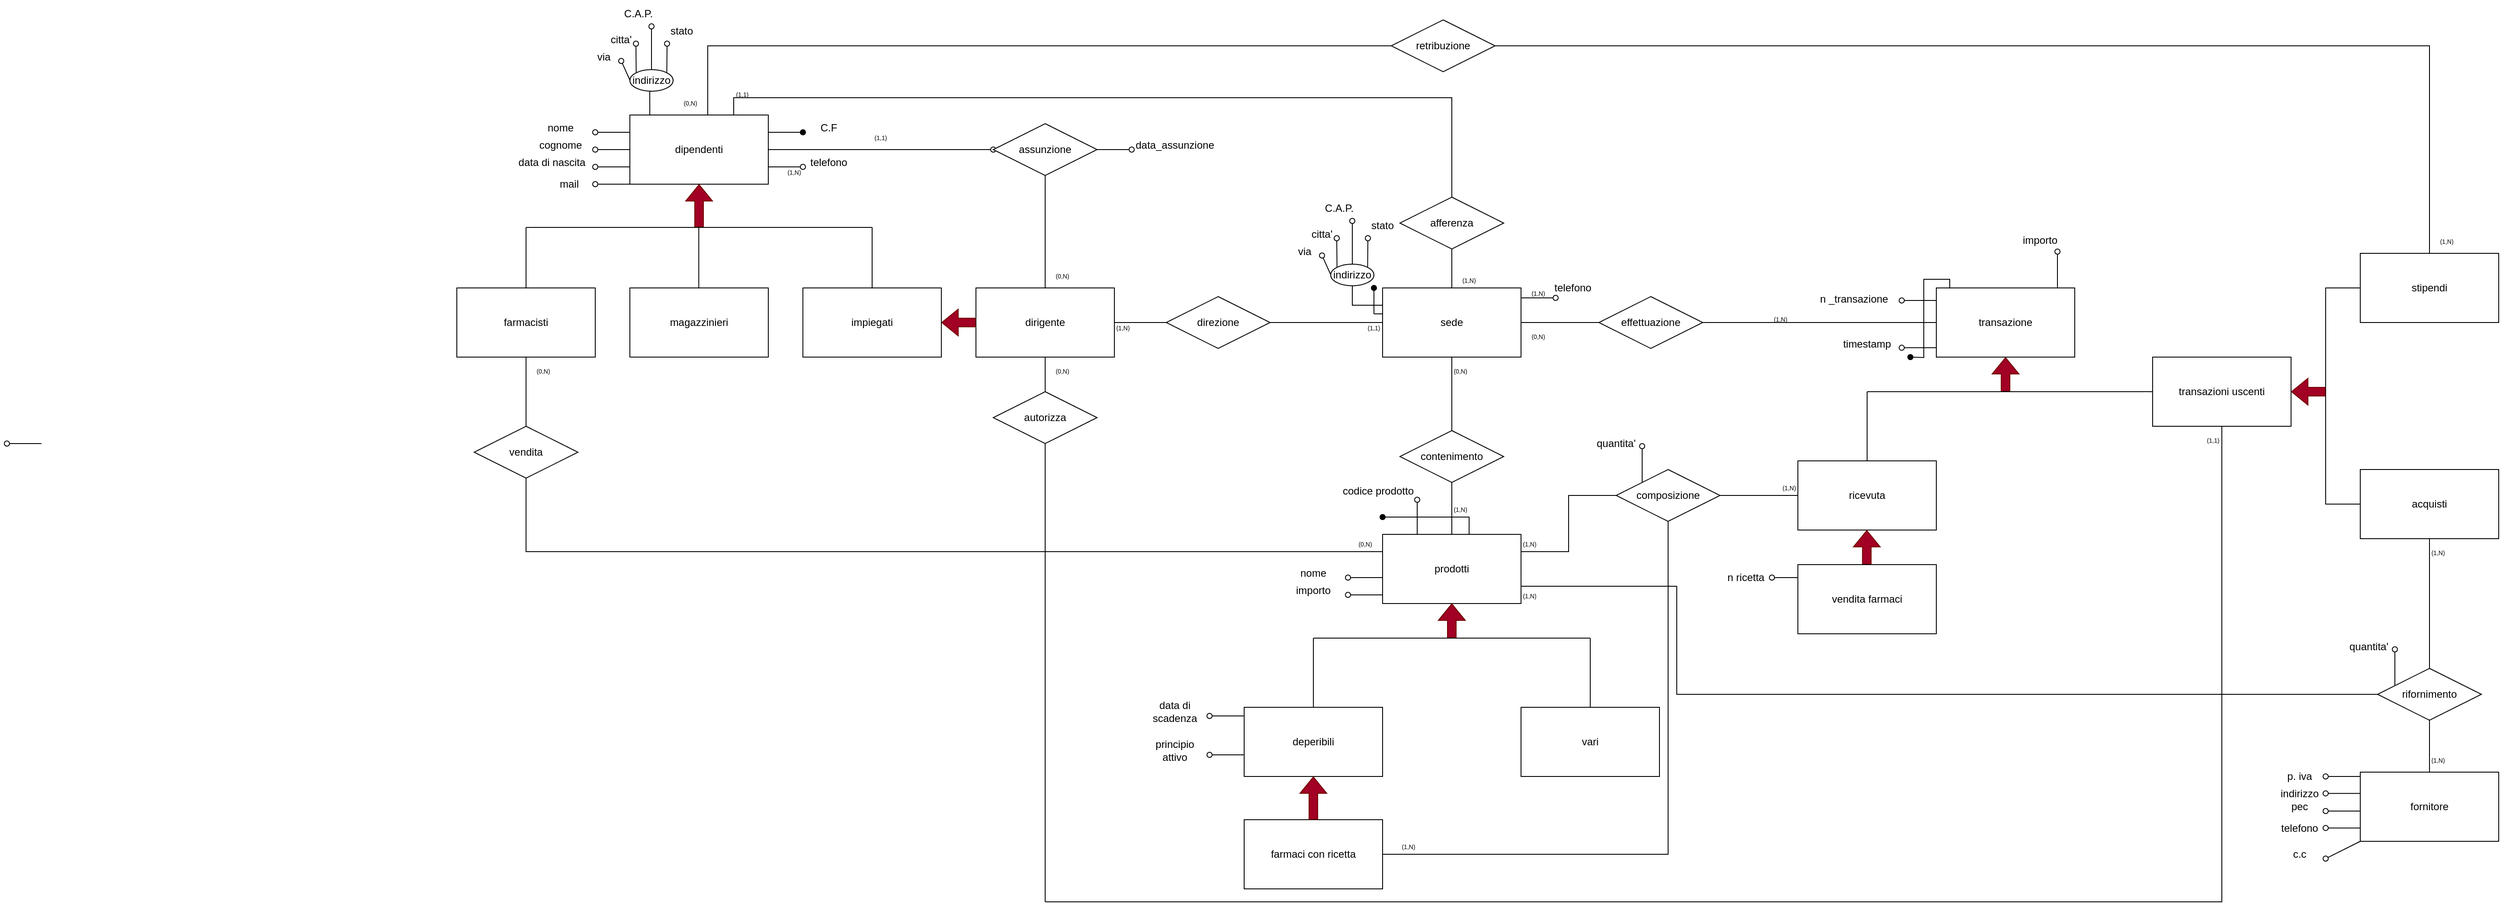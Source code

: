 <mxfile version="17.4.0" type="device"><diagram id="g37PVrqC7UkkJd-V3b6W" name="Page-1"><mxGraphModel dx="1516" dy="1981" grid="1" gridSize="10" guides="1" tooltips="1" connect="1" arrows="1" fold="1" page="1" pageScale="1" pageWidth="850" pageHeight="1100" math="0" shadow="0"><root><mxCell id="0"/><mxCell id="1" parent="0"/><mxCell id="jZSy8k9Uf3yvj8wu4J5K-124" value="C.F" style="text;html=1;strokeColor=none;fillColor=none;align=center;verticalAlign=middle;whiteSpace=wrap;rounded=0;direction=west;" parent="1" vertex="1"><mxGeometry x="960" y="80" width="60" height="30" as="geometry"/></mxCell><mxCell id="jZSy8k9Uf3yvj8wu4J5K-128" value="" style="endArrow=oval;html=1;rounded=0;exitX=0;exitY=0.25;exitDx=0;exitDy=0;endFill=1;" parent="1" edge="1"><mxGeometry width="50" height="50" relative="1" as="geometry"><mxPoint x="920" y="100.0" as="sourcePoint"/><mxPoint x="960" y="100.0" as="targetPoint"/></mxGeometry></mxCell><mxCell id="jZSy8k9Uf3yvj8wu4J5K-12" value="transazione" style="whiteSpace=wrap;html=1;align=center;" parent="1" vertex="1"><mxGeometry x="2270" y="280" width="160" height="80" as="geometry"/></mxCell><mxCell id="jZSy8k9Uf3yvj8wu4J5K-13" value="ricevuta" style="whiteSpace=wrap;html=1;align=center;" parent="1" vertex="1"><mxGeometry x="2110" y="480" width="160" height="80" as="geometry"/></mxCell><mxCell id="jZSy8k9Uf3yvj8wu4J5K-203" style="edgeStyle=elbowEdgeStyle;rounded=0;orthogonalLoop=1;jettySize=auto;html=1;exitX=0.5;exitY=1;exitDx=0;exitDy=0;shadow=0;labelBackgroundColor=#000000;endArrow=none;endFill=0;" parent="1" source="jZSy8k9Uf3yvj8wu4J5K-14" edge="1"><mxGeometry relative="1" as="geometry"><mxPoint x="1240.0" y="990" as="targetPoint"/><Array as="points"><mxPoint x="2600" y="670"/><mxPoint x="2760" y="690"/></Array></mxGeometry></mxCell><mxCell id="jZSy8k9Uf3yvj8wu4J5K-211" style="edgeStyle=elbowEdgeStyle;rounded=0;orthogonalLoop=1;jettySize=auto;html=1;exitX=0;exitY=0.5;exitDx=0;exitDy=0;shadow=0;labelBackgroundColor=#000000;endArrow=none;endFill=0;" parent="1" source="jZSy8k9Uf3yvj8wu4J5K-14" edge="1"><mxGeometry relative="1" as="geometry"><mxPoint x="2510" y="399.833" as="targetPoint"/></mxGeometry></mxCell><mxCell id="jZSy8k9Uf3yvj8wu4J5K-14" value="transazioni uscenti" style="whiteSpace=wrap;html=1;align=center;" parent="1" vertex="1"><mxGeometry x="2520" y="360" width="160" height="80" as="geometry"/></mxCell><mxCell id="jZSy8k9Uf3yvj8wu4J5K-18" value="" style="endArrow=oval;html=1;rounded=0;exitX=0;exitY=0.25;exitDx=0;exitDy=0;endFill=0;" parent="1" edge="1"><mxGeometry width="50" height="50" relative="1" as="geometry"><mxPoint x="80" y="460" as="sourcePoint"/><mxPoint x="40" y="460" as="targetPoint"/></mxGeometry></mxCell><mxCell id="jZSy8k9Uf3yvj8wu4J5K-20" value="" style="endArrow=oval;html=1;rounded=0;exitX=0;exitY=0.25;exitDx=0;exitDy=0;endFill=0;" parent="1" edge="1"><mxGeometry width="50" height="50" relative="1" as="geometry"><mxPoint x="2120" y="615" as="sourcePoint"/><mxPoint x="2080" y="615" as="targetPoint"/></mxGeometry></mxCell><mxCell id="jZSy8k9Uf3yvj8wu4J5K-21" value="" style="endArrow=oval;html=1;rounded=0;exitX=0;exitY=0.25;exitDx=0;exitDy=0;endFill=0;" parent="1" edge="1"><mxGeometry width="50" height="50" relative="1" as="geometry"><mxPoint x="2270" y="294.5" as="sourcePoint"/><mxPoint x="2230" y="294.5" as="targetPoint"/></mxGeometry></mxCell><mxCell id="jZSy8k9Uf3yvj8wu4J5K-22" value="" style="endArrow=oval;html=1;rounded=0;exitX=0;exitY=0.25;exitDx=0;exitDy=0;endFill=0;" parent="1" edge="1"><mxGeometry width="50" height="50" relative="1" as="geometry"><mxPoint x="2270" y="349.17" as="sourcePoint"/><mxPoint x="2230" y="349.17" as="targetPoint"/></mxGeometry></mxCell><mxCell id="jZSy8k9Uf3yvj8wu4J5K-25" value="timestamp" style="text;html=1;strokeColor=none;fillColor=none;align=center;verticalAlign=middle;whiteSpace=wrap;rounded=0;" parent="1" vertex="1"><mxGeometry x="2160" y="330" width="60" height="30" as="geometry"/></mxCell><mxCell id="jZSy8k9Uf3yvj8wu4J5K-30" value="n ricetta" style="text;html=1;strokeColor=none;fillColor=none;align=center;verticalAlign=middle;whiteSpace=wrap;rounded=0;" parent="1" vertex="1"><mxGeometry x="2020" y="600" width="60" height="30" as="geometry"/></mxCell><mxCell id="jZSy8k9Uf3yvj8wu4J5K-41" value="" style="shape=flexArrow;endArrow=classic;html=1;rounded=0;entryX=0.5;entryY=1;entryDx=0;entryDy=0;fillColor=#a20025;strokeColor=#6F0000;" parent="1" target="jZSy8k9Uf3yvj8wu4J5K-12" edge="1"><mxGeometry width="50" height="50" relative="1" as="geometry"><mxPoint x="2350" y="400" as="sourcePoint"/><mxPoint x="2250" y="390" as="targetPoint"/></mxGeometry></mxCell><mxCell id="jZSy8k9Uf3yvj8wu4J5K-43" value="" style="endArrow=none;html=1;rounded=0;exitX=0.5;exitY=0;exitDx=0;exitDy=0;" parent="1" source="jZSy8k9Uf3yvj8wu4J5K-13" edge="1"><mxGeometry width="50" height="50" relative="1" as="geometry"><mxPoint x="2200" y="435" as="sourcePoint"/><mxPoint x="2190" y="400" as="targetPoint"/></mxGeometry></mxCell><mxCell id="jZSy8k9Uf3yvj8wu4J5K-170" style="edgeStyle=elbowEdgeStyle;rounded=0;orthogonalLoop=1;jettySize=auto;html=1;exitX=0.25;exitY=0;exitDx=0;exitDy=0;shadow=0;labelBackgroundColor=#000000;endArrow=oval;endFill=1;" parent="1" source="jZSy8k9Uf3yvj8wu4J5K-54" edge="1"><mxGeometry relative="1" as="geometry"><mxPoint x="1630" y="545" as="targetPoint"/><Array as="points"><mxPoint x="1730" y="545"/><mxPoint x="1750" y="535"/></Array></mxGeometry></mxCell><mxCell id="jZSy8k9Uf3yvj8wu4J5K-54" value="prodotti" style="whiteSpace=wrap;html=1;align=center;" parent="1" vertex="1"><mxGeometry x="1630" y="565" width="160" height="80" as="geometry"/></mxCell><mxCell id="jZSy8k9Uf3yvj8wu4J5K-222" style="edgeStyle=elbowEdgeStyle;rounded=0;orthogonalLoop=1;jettySize=auto;html=1;exitX=1;exitY=0.5;exitDx=0;exitDy=0;entryX=0.5;entryY=1;entryDx=0;entryDy=0;shadow=0;labelBackgroundColor=#000000;endArrow=none;endFill=0;" parent="1" source="jZSy8k9Uf3yvj8wu4J5K-55" target="jZSy8k9Uf3yvj8wu4J5K-218" edge="1"><mxGeometry relative="1" as="geometry"><Array as="points"><mxPoint x="1960" y="710"/></Array></mxGeometry></mxCell><mxCell id="jZSy8k9Uf3yvj8wu4J5K-55" value="farmaci con ricetta" style="whiteSpace=wrap;html=1;align=center;" parent="1" vertex="1"><mxGeometry x="1470" y="895" width="160" height="80" as="geometry"/></mxCell><mxCell id="jZSy8k9Uf3yvj8wu4J5K-58" value="deperibili" style="whiteSpace=wrap;html=1;align=center;" parent="1" vertex="1"><mxGeometry x="1470" y="765" width="160" height="80" as="geometry"/></mxCell><mxCell id="jZSy8k9Uf3yvj8wu4J5K-59" value="vari" style="whiteSpace=wrap;html=1;align=center;" parent="1" vertex="1"><mxGeometry x="1790" y="765" width="160" height="80" as="geometry"/></mxCell><mxCell id="jZSy8k9Uf3yvj8wu4J5K-65" value="data di scadenza" style="text;html=1;strokeColor=none;fillColor=none;align=center;verticalAlign=middle;whiteSpace=wrap;rounded=0;" parent="1" vertex="1"><mxGeometry x="1360" y="755" width="60" height="30" as="geometry"/></mxCell><mxCell id="jZSy8k9Uf3yvj8wu4J5K-69" value="" style="endArrow=oval;html=1;rounded=0;exitX=0;exitY=0.25;exitDx=0;exitDy=0;endFill=0;" parent="1" edge="1"><mxGeometry width="50" height="50" relative="1" as="geometry"><mxPoint x="1470" y="775" as="sourcePoint"/><mxPoint x="1430" y="775" as="targetPoint"/></mxGeometry></mxCell><mxCell id="jZSy8k9Uf3yvj8wu4J5K-71" value="" style="endArrow=oval;html=1;rounded=0;exitX=0;exitY=0.25;exitDx=0;exitDy=0;endFill=0;" parent="1" edge="1"><mxGeometry width="50" height="50" relative="1" as="geometry"><mxPoint x="1630" y="615" as="sourcePoint"/><mxPoint x="1590" y="615" as="targetPoint"/></mxGeometry></mxCell><mxCell id="jZSy8k9Uf3yvj8wu4J5K-72" value="" style="endArrow=oval;html=1;rounded=0;exitX=0;exitY=0.25;exitDx=0;exitDy=0;endFill=0;" parent="1" edge="1"><mxGeometry width="50" height="50" relative="1" as="geometry"><mxPoint x="1630" y="635" as="sourcePoint"/><mxPoint x="1590" y="635" as="targetPoint"/></mxGeometry></mxCell><mxCell id="jZSy8k9Uf3yvj8wu4J5K-73" value="codice prodotto" style="text;html=1;strokeColor=none;fillColor=none;align=center;verticalAlign=middle;whiteSpace=wrap;rounded=0;" parent="1" vertex="1"><mxGeometry x="1580" y="505" width="90" height="20" as="geometry"/></mxCell><mxCell id="jZSy8k9Uf3yvj8wu4J5K-74" value="quantita'" style="text;html=1;strokeColor=none;fillColor=none;align=center;verticalAlign=middle;whiteSpace=wrap;rounded=0;" parent="1" vertex="1"><mxGeometry x="1870" y="445" width="60" height="30" as="geometry"/></mxCell><mxCell id="jZSy8k9Uf3yvj8wu4J5K-75" value="nome" style="text;html=1;strokeColor=none;fillColor=none;align=center;verticalAlign=middle;whiteSpace=wrap;rounded=0;" parent="1" vertex="1"><mxGeometry x="1520" y="595" width="60" height="30" as="geometry"/></mxCell><mxCell id="jZSy8k9Uf3yvj8wu4J5K-76" value="importo" style="text;html=1;strokeColor=none;fillColor=none;align=center;verticalAlign=middle;whiteSpace=wrap;rounded=0;" parent="1" vertex="1"><mxGeometry x="1520" y="615" width="60" height="30" as="geometry"/></mxCell><mxCell id="jZSy8k9Uf3yvj8wu4J5K-77" value="" style="endArrow=oval;html=1;rounded=0;exitX=0.25;exitY=0;exitDx=0;exitDy=0;endFill=0;" parent="1" source="jZSy8k9Uf3yvj8wu4J5K-54" edge="1"><mxGeometry width="50" height="50" relative="1" as="geometry"><mxPoint x="1630" y="575" as="sourcePoint"/><mxPoint x="1670" y="525" as="targetPoint"/></mxGeometry></mxCell><mxCell id="jZSy8k9Uf3yvj8wu4J5K-78" value="" style="shape=flexArrow;endArrow=classic;html=1;rounded=0;entryX=0.5;entryY=1;entryDx=0;entryDy=0;shadow=0;labelBackgroundColor=#000000;fillColor=#a20025;strokeColor=#6F0000;" parent="1" edge="1"><mxGeometry width="50" height="50" relative="1" as="geometry"><mxPoint x="1710" y="685" as="sourcePoint"/><mxPoint x="1710" y="645" as="targetPoint"/><Array as="points"><mxPoint x="1710" y="665"/></Array></mxGeometry></mxCell><mxCell id="jZSy8k9Uf3yvj8wu4J5K-79" value="" style="endArrow=none;html=1;rounded=0;exitX=0.5;exitY=0;exitDx=0;exitDy=0;" parent="1" source="jZSy8k9Uf3yvj8wu4J5K-58" edge="1"><mxGeometry width="50" height="50" relative="1" as="geometry"><mxPoint x="1560" y="715" as="sourcePoint"/><mxPoint x="1550" y="685" as="targetPoint"/></mxGeometry></mxCell><mxCell id="jZSy8k9Uf3yvj8wu4J5K-80" value="" style="endArrow=none;html=1;rounded=0;exitX=0.5;exitY=0;exitDx=0;exitDy=0;" parent="1" source="jZSy8k9Uf3yvj8wu4J5K-59" edge="1"><mxGeometry width="50" height="50" relative="1" as="geometry"><mxPoint x="1870" y="715" as="sourcePoint"/><mxPoint x="1870" y="685" as="targetPoint"/></mxGeometry></mxCell><mxCell id="jZSy8k9Uf3yvj8wu4J5K-81" value="" style="endArrow=none;html=1;rounded=0;" parent="1" edge="1"><mxGeometry width="50" height="50" relative="1" as="geometry"><mxPoint x="1870" y="685" as="sourcePoint"/><mxPoint x="1550" y="685" as="targetPoint"/></mxGeometry></mxCell><mxCell id="jZSy8k9Uf3yvj8wu4J5K-82" value="" style="shape=flexArrow;endArrow=classic;html=1;rounded=0;entryX=0.5;entryY=1;entryDx=0;entryDy=0;shadow=0;labelBackgroundColor=#000000;fillColor=#a20025;strokeColor=#6F0000;" parent="1" target="jZSy8k9Uf3yvj8wu4J5K-58" edge="1"><mxGeometry width="50" height="50" relative="1" as="geometry"><mxPoint x="1550" y="895" as="sourcePoint"/><mxPoint x="1540" y="855" as="targetPoint"/><Array as="points"/></mxGeometry></mxCell><mxCell id="pQ_YXbvvkogFB3tShBqx-45" style="edgeStyle=orthogonalEdgeStyle;rounded=0;orthogonalLoop=1;jettySize=auto;html=1;exitX=1;exitY=0.5;exitDx=0;exitDy=0;entryX=0;entryY=0.5;entryDx=0;entryDy=0;fontSize=7;endArrow=oval;endFill=0;" edge="1" parent="1" source="jZSy8k9Uf3yvj8wu4J5K-83" target="pQ_YXbvvkogFB3tShBqx-43"><mxGeometry relative="1" as="geometry"/></mxCell><mxCell id="jZSy8k9Uf3yvj8wu4J5K-83" value="dipendenti" style="whiteSpace=wrap;html=1;align=center;" parent="1" vertex="1"><mxGeometry x="760" y="80" width="160" height="80" as="geometry"/></mxCell><mxCell id="jZSy8k9Uf3yvj8wu4J5K-216" style="edgeStyle=elbowEdgeStyle;rounded=0;orthogonalLoop=1;jettySize=auto;html=1;exitX=0.5;exitY=1;exitDx=0;exitDy=0;entryX=0.5;entryY=0;entryDx=0;entryDy=0;shadow=0;labelBackgroundColor=#000000;endArrow=none;endFill=0;" parent="1" source="jZSy8k9Uf3yvj8wu4J5K-84" target="jZSy8k9Uf3yvj8wu4J5K-158" edge="1"><mxGeometry relative="1" as="geometry"/></mxCell><mxCell id="jZSy8k9Uf3yvj8wu4J5K-84" value="farmacisti" style="whiteSpace=wrap;html=1;align=center;" parent="1" vertex="1"><mxGeometry x="560" y="280" width="160" height="80" as="geometry"/></mxCell><mxCell id="jZSy8k9Uf3yvj8wu4J5K-195" style="edgeStyle=elbowEdgeStyle;rounded=0;orthogonalLoop=1;jettySize=auto;html=1;exitX=0.5;exitY=1;exitDx=0;exitDy=0;entryX=0.5;entryY=0;entryDx=0;entryDy=0;shadow=0;labelBackgroundColor=#000000;endArrow=none;endFill=0;" parent="1" source="jZSy8k9Uf3yvj8wu4J5K-150" target="jZSy8k9Uf3yvj8wu4J5K-194" edge="1"><mxGeometry relative="1" as="geometry"/></mxCell><mxCell id="jZSy8k9Uf3yvj8wu4J5K-85" value="impiegati" style="whiteSpace=wrap;html=1;align=center;" parent="1" vertex="1"><mxGeometry x="960" y="280" width="160" height="80" as="geometry"/></mxCell><mxCell id="jZSy8k9Uf3yvj8wu4J5K-106" value="" style="shape=flexArrow;endArrow=classic;html=1;rounded=0;entryX=0.5;entryY=1;entryDx=0;entryDy=0;fillColor=#a20025;strokeColor=#6F0000;" parent="1" target="jZSy8k9Uf3yvj8wu4J5K-83" edge="1"><mxGeometry width="50" height="50" relative="1" as="geometry"><mxPoint x="840" y="210.0" as="sourcePoint"/><mxPoint x="740" y="190" as="targetPoint"/></mxGeometry></mxCell><mxCell id="jZSy8k9Uf3yvj8wu4J5K-107" value="" style="endArrow=none;html=1;rounded=0;exitX=0.5;exitY=0;exitDx=0;exitDy=0;" parent="1" source="jZSy8k9Uf3yvj8wu4J5K-84" edge="1"><mxGeometry width="50" height="50" relative="1" as="geometry"><mxPoint x="690" y="240" as="sourcePoint"/><mxPoint x="640" y="210" as="targetPoint"/></mxGeometry></mxCell><mxCell id="jZSy8k9Uf3yvj8wu4J5K-108" value="" style="endArrow=none;html=1;rounded=0;exitX=0.5;exitY=0;exitDx=0;exitDy=0;" parent="1" source="jZSy8k9Uf3yvj8wu4J5K-85" edge="1"><mxGeometry width="50" height="50" relative="1" as="geometry"><mxPoint x="1000" y="240" as="sourcePoint"/><mxPoint x="1040" y="210" as="targetPoint"/></mxGeometry></mxCell><mxCell id="jZSy8k9Uf3yvj8wu4J5K-109" value="" style="endArrow=none;html=1;rounded=0;" parent="1" edge="1"><mxGeometry width="50" height="50" relative="1" as="geometry"><mxPoint x="1040" y="210" as="sourcePoint"/><mxPoint x="640" y="210" as="targetPoint"/></mxGeometry></mxCell><mxCell id="jZSy8k9Uf3yvj8wu4J5K-111" value="" style="shape=flexArrow;endArrow=classic;html=1;rounded=0;entryX=0.5;entryY=1;entryDx=0;entryDy=0;fillColor=#a20025;strokeColor=#6F0000;" parent="1" edge="1"><mxGeometry width="50" height="50" relative="1" as="geometry"><mxPoint x="2189.66" y="600" as="sourcePoint"/><mxPoint x="2189.66" y="560.0" as="targetPoint"/></mxGeometry></mxCell><mxCell id="jZSy8k9Uf3yvj8wu4J5K-112" value="vendita farmaci" style="whiteSpace=wrap;html=1;align=center;" parent="1" vertex="1"><mxGeometry x="2110" y="600" width="160" height="80" as="geometry"/></mxCell><mxCell id="jZSy8k9Uf3yvj8wu4J5K-113" value="" style="endArrow=oval;html=1;rounded=0;exitX=0;exitY=0.25;exitDx=0;exitDy=0;endFill=0;" parent="1" edge="1"><mxGeometry width="50" height="50" relative="1" as="geometry"><mxPoint x="760" y="120.0" as="sourcePoint"/><mxPoint x="720" y="120.0" as="targetPoint"/></mxGeometry></mxCell><mxCell id="jZSy8k9Uf3yvj8wu4J5K-114" value="" style="endArrow=oval;html=1;rounded=0;exitX=0;exitY=0.25;exitDx=0;exitDy=0;endFill=0;" parent="1" edge="1"><mxGeometry width="50" height="50" relative="1" as="geometry"><mxPoint x="760" y="140" as="sourcePoint"/><mxPoint x="720" y="140" as="targetPoint"/></mxGeometry></mxCell><mxCell id="jZSy8k9Uf3yvj8wu4J5K-115" value="" style="endArrow=oval;html=1;rounded=0;exitX=0;exitY=0.25;exitDx=0;exitDy=0;endFill=0;" parent="1" edge="1"><mxGeometry width="50" height="50" relative="1" as="geometry"><mxPoint x="760" y="160" as="sourcePoint"/><mxPoint x="720" y="160" as="targetPoint"/></mxGeometry></mxCell><mxCell id="jZSy8k9Uf3yvj8wu4J5K-116" value="nome" style="text;html=1;strokeColor=none;fillColor=none;align=center;verticalAlign=middle;whiteSpace=wrap;rounded=0;" parent="1" vertex="1"><mxGeometry x="650" y="80" width="60" height="30" as="geometry"/></mxCell><mxCell id="jZSy8k9Uf3yvj8wu4J5K-117" value="cognome" style="text;html=1;strokeColor=none;fillColor=none;align=center;verticalAlign=middle;whiteSpace=wrap;rounded=0;" parent="1" vertex="1"><mxGeometry x="650" y="100" width="60" height="30" as="geometry"/></mxCell><mxCell id="jZSy8k9Uf3yvj8wu4J5K-118" value="data di nascita" style="text;html=1;strokeColor=none;fillColor=none;align=center;verticalAlign=middle;whiteSpace=wrap;rounded=0;" parent="1" vertex="1"><mxGeometry x="630" y="120" width="80" height="30" as="geometry"/></mxCell><mxCell id="jZSy8k9Uf3yvj8wu4J5K-119" value="mail" style="text;html=1;strokeColor=none;fillColor=none;align=center;verticalAlign=middle;whiteSpace=wrap;rounded=0;" parent="1" vertex="1"><mxGeometry x="660" y="145" width="60" height="30" as="geometry"/></mxCell><mxCell id="jZSy8k9Uf3yvj8wu4J5K-120" value="" style="endArrow=oval;html=1;rounded=0;exitX=0;exitY=0.25;exitDx=0;exitDy=0;endFill=0;" parent="1" edge="1"><mxGeometry width="50" height="50" relative="1" as="geometry"><mxPoint x="760" y="100.0" as="sourcePoint"/><mxPoint x="720" y="100.0" as="targetPoint"/></mxGeometry></mxCell><mxCell id="jZSy8k9Uf3yvj8wu4J5K-169" style="edgeStyle=elbowEdgeStyle;rounded=0;orthogonalLoop=1;jettySize=auto;html=1;exitX=0.5;exitY=1;exitDx=0;exitDy=0;entryX=0.5;entryY=0;entryDx=0;entryDy=0;shadow=0;labelBackgroundColor=#000000;endArrow=none;endFill=0;" parent="1" source="jZSy8k9Uf3yvj8wu4J5K-133" target="jZSy8k9Uf3yvj8wu4J5K-166" edge="1"><mxGeometry relative="1" as="geometry"/></mxCell><mxCell id="jZSy8k9Uf3yvj8wu4J5K-133" value="sede" style="whiteSpace=wrap;html=1;align=center;" parent="1" vertex="1"><mxGeometry x="1630" y="280" width="160" height="80" as="geometry"/></mxCell><mxCell id="jZSy8k9Uf3yvj8wu4J5K-148" value="" style="endArrow=oval;html=1;rounded=0;exitX=0;exitY=0.25;exitDx=0;exitDy=0;endFill=0;" parent="1" edge="1"><mxGeometry width="50" height="50" relative="1" as="geometry"><mxPoint x="920" y="140" as="sourcePoint"/><mxPoint x="960" y="140" as="targetPoint"/></mxGeometry></mxCell><mxCell id="jZSy8k9Uf3yvj8wu4J5K-149" value="telefono" style="text;html=1;strokeColor=none;fillColor=none;align=center;verticalAlign=middle;whiteSpace=wrap;rounded=0;direction=west;" parent="1" vertex="1"><mxGeometry x="940" y="120" width="100" height="30" as="geometry"/></mxCell><mxCell id="jZSy8k9Uf3yvj8wu4J5K-192" style="edgeStyle=elbowEdgeStyle;rounded=0;orthogonalLoop=1;jettySize=auto;html=1;exitX=1;exitY=0.5;exitDx=0;exitDy=0;entryX=0;entryY=0.5;entryDx=0;entryDy=0;shadow=0;labelBackgroundColor=#000000;endArrow=none;endFill=0;" parent="1" source="jZSy8k9Uf3yvj8wu4J5K-150" target="jZSy8k9Uf3yvj8wu4J5K-153" edge="1"><mxGeometry relative="1" as="geometry"/></mxCell><mxCell id="jZSy8k9Uf3yvj8wu4J5K-200" value="" style="edgeStyle=elbowEdgeStyle;rounded=0;orthogonalLoop=1;jettySize=auto;html=1;shadow=0;labelBackgroundColor=#000000;endArrow=none;endFill=0;" parent="1" source="jZSy8k9Uf3yvj8wu4J5K-150" target="jZSy8k9Uf3yvj8wu4J5K-85" edge="1"><mxGeometry relative="1" as="geometry"/></mxCell><mxCell id="jZSy8k9Uf3yvj8wu4J5K-150" value="dirigente" style="whiteSpace=wrap;html=1;align=center;" parent="1" vertex="1"><mxGeometry x="1160" y="280" width="160" height="80" as="geometry"/></mxCell><mxCell id="jZSy8k9Uf3yvj8wu4J5K-154" style="edgeStyle=elbowEdgeStyle;rounded=0;orthogonalLoop=1;jettySize=auto;elbow=vertical;html=1;exitX=0.5;exitY=0;exitDx=0;exitDy=0;shadow=0;labelBackgroundColor=#000000;endArrow=none;endFill=0;" parent="1" source="jZSy8k9Uf3yvj8wu4J5K-152" target="jZSy8k9Uf3yvj8wu4J5K-83" edge="1"><mxGeometry relative="1" as="geometry"><Array as="points"><mxPoint x="880" y="60"/><mxPoint x="900" y="40"/><mxPoint x="1180" y="40"/></Array></mxGeometry></mxCell><mxCell id="jZSy8k9Uf3yvj8wu4J5K-155" style="edgeStyle=elbowEdgeStyle;rounded=0;orthogonalLoop=1;jettySize=auto;elbow=vertical;html=1;exitX=0.5;exitY=1;exitDx=0;exitDy=0;entryX=0.5;entryY=0;entryDx=0;entryDy=0;shadow=0;labelBackgroundColor=#000000;endArrow=none;endFill=0;" parent="1" source="jZSy8k9Uf3yvj8wu4J5K-152" target="jZSy8k9Uf3yvj8wu4J5K-133" edge="1"><mxGeometry relative="1" as="geometry"/></mxCell><mxCell id="jZSy8k9Uf3yvj8wu4J5K-152" value="afferenza" style="shape=rhombus;perimeter=rhombusPerimeter;whiteSpace=wrap;html=1;align=center;" parent="1" vertex="1"><mxGeometry x="1650" y="175" width="120" height="60" as="geometry"/></mxCell><mxCell id="jZSy8k9Uf3yvj8wu4J5K-193" style="edgeStyle=elbowEdgeStyle;rounded=0;orthogonalLoop=1;jettySize=auto;html=1;exitX=1;exitY=0.5;exitDx=0;exitDy=0;entryX=0;entryY=0.5;entryDx=0;entryDy=0;shadow=0;labelBackgroundColor=#000000;endArrow=none;endFill=0;" parent="1" source="jZSy8k9Uf3yvj8wu4J5K-153" target="jZSy8k9Uf3yvj8wu4J5K-133" edge="1"><mxGeometry relative="1" as="geometry"/></mxCell><mxCell id="jZSy8k9Uf3yvj8wu4J5K-153" value="direzione" style="shape=rhombus;perimeter=rhombusPerimeter;whiteSpace=wrap;html=1;align=center;" parent="1" vertex="1"><mxGeometry x="1380" y="290" width="120" height="60" as="geometry"/></mxCell><mxCell id="jZSy8k9Uf3yvj8wu4J5K-214" style="edgeStyle=elbowEdgeStyle;rounded=0;orthogonalLoop=1;jettySize=auto;html=1;exitX=0.5;exitY=1;exitDx=0;exitDy=0;entryX=0;entryY=0.25;entryDx=0;entryDy=0;shadow=0;labelBackgroundColor=#000000;endArrow=none;endFill=0;" parent="1" source="jZSy8k9Uf3yvj8wu4J5K-158" target="jZSy8k9Uf3yvj8wu4J5K-54" edge="1"><mxGeometry relative="1" as="geometry"><Array as="points"><mxPoint x="640" y="550"/></Array></mxGeometry></mxCell><mxCell id="jZSy8k9Uf3yvj8wu4J5K-158" value="vendita" style="shape=rhombus;perimeter=rhombusPerimeter;whiteSpace=wrap;html=1;align=center;" parent="1" vertex="1"><mxGeometry x="580" y="440" width="120" height="60" as="geometry"/></mxCell><mxCell id="jZSy8k9Uf3yvj8wu4J5K-168" style="edgeStyle=elbowEdgeStyle;rounded=0;orthogonalLoop=1;jettySize=auto;html=1;exitX=0.5;exitY=1;exitDx=0;exitDy=0;entryX=0.5;entryY=0;entryDx=0;entryDy=0;shadow=0;labelBackgroundColor=#000000;endArrow=none;endFill=0;" parent="1" source="jZSy8k9Uf3yvj8wu4J5K-166" target="jZSy8k9Uf3yvj8wu4J5K-54" edge="1"><mxGeometry relative="1" as="geometry"/></mxCell><mxCell id="jZSy8k9Uf3yvj8wu4J5K-166" value="contenimento" style="shape=rhombus;perimeter=rhombusPerimeter;whiteSpace=wrap;html=1;align=center;" parent="1" vertex="1"><mxGeometry x="1650" y="445" width="120" height="60" as="geometry"/></mxCell><mxCell id="jZSy8k9Uf3yvj8wu4J5K-171" value="magazzinieri" style="whiteSpace=wrap;html=1;align=center;" parent="1" vertex="1"><mxGeometry x="760" y="280" width="160" height="80" as="geometry"/></mxCell><mxCell id="jZSy8k9Uf3yvj8wu4J5K-172" value="" style="endArrow=none;html=1;rounded=0;exitX=0.5;exitY=0;exitDx=0;exitDy=0;" parent="1" edge="1"><mxGeometry width="50" height="50" relative="1" as="geometry"><mxPoint x="839.66" y="280" as="sourcePoint"/><mxPoint x="839.66" y="210" as="targetPoint"/></mxGeometry></mxCell><mxCell id="jZSy8k9Uf3yvj8wu4J5K-175" style="edgeStyle=elbowEdgeStyle;rounded=0;orthogonalLoop=1;jettySize=auto;html=1;exitX=1;exitY=0.5;exitDx=0;exitDy=0;shadow=0;labelBackgroundColor=#000000;endArrow=none;endFill=0;" parent="1" source="jZSy8k9Uf3yvj8wu4J5K-174" target="jZSy8k9Uf3yvj8wu4J5K-12" edge="1"><mxGeometry relative="1" as="geometry"/></mxCell><mxCell id="jZSy8k9Uf3yvj8wu4J5K-176" style="edgeStyle=elbowEdgeStyle;rounded=0;orthogonalLoop=1;jettySize=auto;html=1;exitX=0;exitY=0.5;exitDx=0;exitDy=0;entryX=1;entryY=0.5;entryDx=0;entryDy=0;shadow=0;labelBackgroundColor=#000000;endArrow=none;endFill=0;" parent="1" source="jZSy8k9Uf3yvj8wu4J5K-174" target="jZSy8k9Uf3yvj8wu4J5K-133" edge="1"><mxGeometry relative="1" as="geometry"/></mxCell><mxCell id="jZSy8k9Uf3yvj8wu4J5K-174" value="effettuazione" style="shape=rhombus;perimeter=rhombusPerimeter;whiteSpace=wrap;html=1;align=center;" parent="1" vertex="1"><mxGeometry x="1880" y="290" width="120" height="60" as="geometry"/></mxCell><mxCell id="jZSy8k9Uf3yvj8wu4J5K-180" value="" style="endArrow=none;html=1;rounded=0;" parent="1" edge="1"><mxGeometry width="50" height="50" relative="1" as="geometry"><mxPoint x="2510" y="400" as="sourcePoint"/><mxPoint x="2190" y="400" as="targetPoint"/></mxGeometry></mxCell><mxCell id="jZSy8k9Uf3yvj8wu4J5K-202" style="edgeStyle=elbowEdgeStyle;rounded=0;orthogonalLoop=1;jettySize=auto;html=1;exitX=0;exitY=0.5;exitDx=0;exitDy=0;shadow=0;labelBackgroundColor=#000000;endArrow=none;endFill=0;" parent="1" source="jZSy8k9Uf3yvj8wu4J5K-181" target="jZSy8k9Uf3yvj8wu4J5K-182" edge="1"><mxGeometry relative="1" as="geometry"><mxPoint x="2680" y="535" as="targetPoint"/><Array as="points"><mxPoint x="2720" y="385"/></Array></mxGeometry></mxCell><mxCell id="jZSy8k9Uf3yvj8wu4J5K-181" value="stipendi" style="whiteSpace=wrap;html=1;align=center;" parent="1" vertex="1"><mxGeometry x="2760" y="240" width="160" height="80" as="geometry"/></mxCell><mxCell id="jZSy8k9Uf3yvj8wu4J5K-209" style="edgeStyle=elbowEdgeStyle;rounded=0;orthogonalLoop=1;jettySize=auto;html=1;exitX=0.5;exitY=1;exitDx=0;exitDy=0;entryX=0.5;entryY=0;entryDx=0;entryDy=0;shadow=0;labelBackgroundColor=#000000;endArrow=none;endFill=0;" parent="1" source="jZSy8k9Uf3yvj8wu4J5K-182" target="jZSy8k9Uf3yvj8wu4J5K-207" edge="1"><mxGeometry relative="1" as="geometry"/></mxCell><mxCell id="jZSy8k9Uf3yvj8wu4J5K-182" value="acquisti" style="whiteSpace=wrap;html=1;align=center;" parent="1" vertex="1"><mxGeometry x="2760" y="490" width="160" height="80" as="geometry"/></mxCell><mxCell id="jZSy8k9Uf3yvj8wu4J5K-191" value="" style="shape=flexArrow;endArrow=classic;html=1;rounded=0;shadow=0;labelBackgroundColor=#000000;entryX=1;entryY=0.5;entryDx=0;entryDy=0;exitX=0;exitY=0.5;exitDx=0;exitDy=0;fillColor=#a20025;strokeColor=#6F0000;" parent="1" source="jZSy8k9Uf3yvj8wu4J5K-150" target="jZSy8k9Uf3yvj8wu4J5K-85" edge="1"><mxGeometry width="50" height="50" relative="1" as="geometry"><mxPoint x="1140" y="410" as="sourcePoint"/><mxPoint x="840" y="310" as="targetPoint"/></mxGeometry></mxCell><mxCell id="jZSy8k9Uf3yvj8wu4J5K-194" value="autorizza" style="shape=rhombus;perimeter=rhombusPerimeter;whiteSpace=wrap;html=1;align=center;" parent="1" vertex="1"><mxGeometry x="1180" y="400" width="120" height="60" as="geometry"/></mxCell><mxCell id="jZSy8k9Uf3yvj8wu4J5K-197" value="" style="endArrow=none;html=1;rounded=0;shadow=0;labelBackgroundColor=#000000;exitX=0.5;exitY=1;exitDx=0;exitDy=0;" parent="1" source="jZSy8k9Uf3yvj8wu4J5K-194" edge="1"><mxGeometry relative="1" as="geometry"><mxPoint x="2070" y="580" as="sourcePoint"/><mxPoint x="1240" y="990" as="targetPoint"/></mxGeometry></mxCell><mxCell id="jZSy8k9Uf3yvj8wu4J5K-201" value="" style="shape=flexArrow;endArrow=classic;html=1;rounded=0;shadow=0;labelBackgroundColor=#000000;entryX=1;entryY=0.5;entryDx=0;entryDy=0;exitX=0;exitY=0.5;exitDx=0;exitDy=0;fillColor=#a20025;strokeColor=#6F0000;" parent="1" edge="1"><mxGeometry width="50" height="50" relative="1" as="geometry"><mxPoint x="2720" y="400" as="sourcePoint"/><mxPoint x="2680" y="400" as="targetPoint"/></mxGeometry></mxCell><mxCell id="jZSy8k9Uf3yvj8wu4J5K-205" style="edgeStyle=elbowEdgeStyle;rounded=0;orthogonalLoop=1;jettySize=auto;html=1;exitX=0;exitY=0.5;exitDx=0;exitDy=0;entryX=0.5;entryY=0;entryDx=0;entryDy=0;shadow=0;labelBackgroundColor=#000000;endArrow=none;endFill=0;" parent="1" source="jZSy8k9Uf3yvj8wu4J5K-204" target="jZSy8k9Uf3yvj8wu4J5K-83" edge="1"><mxGeometry relative="1" as="geometry"><Array as="points"><mxPoint x="850" y="-30"/></Array></mxGeometry></mxCell><mxCell id="jZSy8k9Uf3yvj8wu4J5K-213" style="edgeStyle=elbowEdgeStyle;rounded=0;orthogonalLoop=1;jettySize=auto;html=1;exitX=1;exitY=0.5;exitDx=0;exitDy=0;entryX=0.5;entryY=0;entryDx=0;entryDy=0;shadow=0;labelBackgroundColor=#000000;endArrow=none;endFill=0;" parent="1" source="jZSy8k9Uf3yvj8wu4J5K-204" target="jZSy8k9Uf3yvj8wu4J5K-181" edge="1"><mxGeometry relative="1" as="geometry"><Array as="points"><mxPoint x="2840" y="110"/></Array></mxGeometry></mxCell><mxCell id="jZSy8k9Uf3yvj8wu4J5K-204" value="retribuzione" style="shape=rhombus;perimeter=rhombusPerimeter;whiteSpace=wrap;html=1;align=center;" parent="1" vertex="1"><mxGeometry x="1640" y="-30" width="120" height="60" as="geometry"/></mxCell><mxCell id="jZSy8k9Uf3yvj8wu4J5K-210" style="edgeStyle=elbowEdgeStyle;rounded=0;orthogonalLoop=1;jettySize=auto;html=1;exitX=0.5;exitY=1;exitDx=0;exitDy=0;entryX=0.5;entryY=0;entryDx=0;entryDy=0;shadow=0;labelBackgroundColor=#000000;endArrow=none;endFill=0;" parent="1" source="jZSy8k9Uf3yvj8wu4J5K-207" target="jZSy8k9Uf3yvj8wu4J5K-208" edge="1"><mxGeometry relative="1" as="geometry"/></mxCell><mxCell id="jZSy8k9Uf3yvj8wu4J5K-217" style="edgeStyle=elbowEdgeStyle;rounded=0;orthogonalLoop=1;jettySize=auto;html=1;exitX=0;exitY=0.5;exitDx=0;exitDy=0;entryX=1;entryY=0.75;entryDx=0;entryDy=0;shadow=0;labelBackgroundColor=#000000;endArrow=none;endFill=0;" parent="1" source="jZSy8k9Uf3yvj8wu4J5K-207" target="jZSy8k9Uf3yvj8wu4J5K-54" edge="1"><mxGeometry relative="1" as="geometry"><Array as="points"><mxPoint x="1970" y="625"/></Array></mxGeometry></mxCell><mxCell id="jZSy8k9Uf3yvj8wu4J5K-207" value="rifornimento" style="shape=rhombus;perimeter=rhombusPerimeter;whiteSpace=wrap;html=1;align=center;" parent="1" vertex="1"><mxGeometry x="2780" y="720" width="120" height="60" as="geometry"/></mxCell><mxCell id="jZSy8k9Uf3yvj8wu4J5K-208" value="fornitore" style="whiteSpace=wrap;html=1;align=center;" parent="1" vertex="1"><mxGeometry x="2760" y="840" width="160" height="80" as="geometry"/></mxCell><mxCell id="jZSy8k9Uf3yvj8wu4J5K-219" style="edgeStyle=elbowEdgeStyle;rounded=0;orthogonalLoop=1;jettySize=auto;html=1;exitX=0;exitY=0.5;exitDx=0;exitDy=0;entryX=1;entryY=0.25;entryDx=0;entryDy=0;shadow=0;labelBackgroundColor=#000000;endArrow=none;endFill=0;" parent="1" source="jZSy8k9Uf3yvj8wu4J5K-218" target="jZSy8k9Uf3yvj8wu4J5K-54" edge="1"><mxGeometry relative="1" as="geometry"/></mxCell><mxCell id="jZSy8k9Uf3yvj8wu4J5K-220" style="edgeStyle=elbowEdgeStyle;rounded=0;orthogonalLoop=1;jettySize=auto;html=1;exitX=1;exitY=0.5;exitDx=0;exitDy=0;entryX=0;entryY=0.5;entryDx=0;entryDy=0;shadow=0;labelBackgroundColor=#000000;endArrow=none;endFill=0;" parent="1" source="jZSy8k9Uf3yvj8wu4J5K-218" target="jZSy8k9Uf3yvj8wu4J5K-13" edge="1"><mxGeometry relative="1" as="geometry"/></mxCell><mxCell id="jZSy8k9Uf3yvj8wu4J5K-218" value="composizione" style="shape=rhombus;perimeter=rhombusPerimeter;whiteSpace=wrap;html=1;align=center;" parent="1" vertex="1"><mxGeometry x="1900" y="490" width="120" height="60" as="geometry"/></mxCell><mxCell id="jZSy8k9Uf3yvj8wu4J5K-221" value="" style="endArrow=oval;html=1;rounded=0;exitX=0;exitY=0;exitDx=0;exitDy=0;endFill=0;" parent="1" source="jZSy8k9Uf3yvj8wu4J5K-218" edge="1"><mxGeometry width="50" height="50" relative="1" as="geometry"><mxPoint x="1940" y="502.5" as="sourcePoint"/><mxPoint x="1930" y="463" as="targetPoint"/></mxGeometry></mxCell><mxCell id="jZSy8k9Uf3yvj8wu4J5K-223" value="quantita'" style="text;html=1;strokeColor=none;fillColor=none;align=center;verticalAlign=middle;whiteSpace=wrap;rounded=0;" parent="1" vertex="1"><mxGeometry x="2740" y="680" width="60" height="30" as="geometry"/></mxCell><mxCell id="jZSy8k9Uf3yvj8wu4J5K-224" value="" style="endArrow=oval;html=1;rounded=0;exitX=0;exitY=0;exitDx=0;exitDy=0;endFill=0;" parent="1" edge="1"><mxGeometry width="50" height="50" relative="1" as="geometry"><mxPoint x="2800" y="740" as="sourcePoint"/><mxPoint x="2800" y="698" as="targetPoint"/></mxGeometry></mxCell><mxCell id="jZSy8k9Uf3yvj8wu4J5K-225" value="importo" style="text;html=1;strokeColor=none;fillColor=none;align=center;verticalAlign=middle;whiteSpace=wrap;rounded=0;" parent="1" vertex="1"><mxGeometry x="2360" y="210" width="60" height="30" as="geometry"/></mxCell><mxCell id="jZSy8k9Uf3yvj8wu4J5K-227" value="n _transazione" style="text;html=1;strokeColor=none;fillColor=none;align=center;verticalAlign=middle;whiteSpace=wrap;rounded=0;" parent="1" vertex="1"><mxGeometry x="2130" y="277.5" width="90" height="30" as="geometry"/></mxCell><mxCell id="jZSy8k9Uf3yvj8wu4J5K-229" value="" style="endArrow=oval;html=1;rounded=0;shadow=0;labelBackgroundColor=#000000;endFill=1;exitX=0.097;exitY=0.008;exitDx=0;exitDy=0;exitPerimeter=0;edgeStyle=orthogonalEdgeStyle;" parent="1" source="jZSy8k9Uf3yvj8wu4J5K-12" edge="1"><mxGeometry relative="1" as="geometry"><mxPoint x="2020" y="440" as="sourcePoint"/><mxPoint x="2240" y="360" as="targetPoint"/></mxGeometry></mxCell><mxCell id="jZSy8k9Uf3yvj8wu4J5K-230" value="" style="endArrow=oval;html=1;rounded=0;exitX=0;exitY=0.25;exitDx=0;exitDy=0;endFill=0;" parent="1" edge="1"><mxGeometry width="50" height="50" relative="1" as="geometry"><mxPoint x="2760" y="845" as="sourcePoint"/><mxPoint x="2720" y="845" as="targetPoint"/></mxGeometry></mxCell><mxCell id="jZSy8k9Uf3yvj8wu4J5K-231" value="" style="endArrow=oval;html=1;rounded=0;exitX=0;exitY=0.25;exitDx=0;exitDy=0;endFill=0;" parent="1" edge="1"><mxGeometry width="50" height="50" relative="1" as="geometry"><mxPoint x="2760" y="864.58" as="sourcePoint"/><mxPoint x="2720" y="864.58" as="targetPoint"/></mxGeometry></mxCell><mxCell id="jZSy8k9Uf3yvj8wu4J5K-232" value="p. iva" style="text;html=1;strokeColor=none;fillColor=none;align=center;verticalAlign=middle;whiteSpace=wrap;rounded=0;" parent="1" vertex="1"><mxGeometry x="2660" y="830" width="60" height="30" as="geometry"/></mxCell><mxCell id="jZSy8k9Uf3yvj8wu4J5K-233" value="indirizzo" style="text;html=1;strokeColor=none;fillColor=none;align=center;verticalAlign=middle;whiteSpace=wrap;rounded=0;" parent="1" vertex="1"><mxGeometry x="2660" y="850" width="60" height="30" as="geometry"/></mxCell><mxCell id="jZSy8k9Uf3yvj8wu4J5K-234" value="" style="endArrow=oval;html=1;rounded=0;exitX=0;exitY=0.25;exitDx=0;exitDy=0;endFill=0;" parent="1" edge="1"><mxGeometry width="50" height="50" relative="1" as="geometry"><mxPoint x="2760" y="885" as="sourcePoint"/><mxPoint x="2720" y="885" as="targetPoint"/></mxGeometry></mxCell><mxCell id="jZSy8k9Uf3yvj8wu4J5K-235" value="" style="endArrow=oval;html=1;rounded=0;exitX=0;exitY=0.25;exitDx=0;exitDy=0;endFill=0;" parent="1" edge="1"><mxGeometry width="50" height="50" relative="1" as="geometry"><mxPoint x="2760" y="904.58" as="sourcePoint"/><mxPoint x="2720" y="904.58" as="targetPoint"/></mxGeometry></mxCell><mxCell id="jZSy8k9Uf3yvj8wu4J5K-236" value="pec" style="text;html=1;strokeColor=none;fillColor=none;align=center;verticalAlign=middle;whiteSpace=wrap;rounded=0;" parent="1" vertex="1"><mxGeometry x="2660" y="865" width="60" height="30" as="geometry"/></mxCell><mxCell id="jZSy8k9Uf3yvj8wu4J5K-237" value="telefono" style="text;html=1;strokeColor=none;fillColor=none;align=center;verticalAlign=middle;whiteSpace=wrap;rounded=0;" parent="1" vertex="1"><mxGeometry x="2660" y="890" width="60" height="30" as="geometry"/></mxCell><mxCell id="jZSy8k9Uf3yvj8wu4J5K-238" value="" style="endArrow=oval;html=1;rounded=0;endFill=0;exitX=0;exitY=1;exitDx=0;exitDy=0;" parent="1" source="jZSy8k9Uf3yvj8wu4J5K-208" edge="1"><mxGeometry width="50" height="50" relative="1" as="geometry"><mxPoint x="2760" y="940" as="sourcePoint"/><mxPoint x="2720" y="940" as="targetPoint"/></mxGeometry></mxCell><mxCell id="jZSy8k9Uf3yvj8wu4J5K-240" value="c.c" style="text;html=1;strokeColor=none;fillColor=none;align=center;verticalAlign=middle;whiteSpace=wrap;rounded=0;" parent="1" vertex="1"><mxGeometry x="2660" y="920" width="60" height="30" as="geometry"/></mxCell><mxCell id="jZSy8k9Uf3yvj8wu4J5K-242" value="" style="endArrow=oval;html=1;rounded=0;exitX=0;exitY=0;exitDx=0;exitDy=0;endFill=0;" parent="1" edge="1"><mxGeometry width="50" height="50" relative="1" as="geometry"><mxPoint x="2410" y="280" as="sourcePoint"/><mxPoint x="2410" y="238" as="targetPoint"/></mxGeometry></mxCell><mxCell id="pQ_YXbvvkogFB3tShBqx-12" style="edgeStyle=orthogonalEdgeStyle;rounded=0;orthogonalLoop=1;jettySize=auto;html=1;exitX=0.5;exitY=1;exitDx=0;exitDy=0;entryX=0.144;entryY=0;entryDx=0;entryDy=0;entryPerimeter=0;endArrow=none;endFill=0;" edge="1" parent="1" source="pQ_YXbvvkogFB3tShBqx-1" target="jZSy8k9Uf3yvj8wu4J5K-83"><mxGeometry relative="1" as="geometry"/></mxCell><mxCell id="pQ_YXbvvkogFB3tShBqx-1" value="indirizzo" style="ellipse;whiteSpace=wrap;html=1;align=center;" vertex="1" parent="1"><mxGeometry x="760" y="27.5" width="50" height="25" as="geometry"/></mxCell><mxCell id="pQ_YXbvvkogFB3tShBqx-2" value="" style="endArrow=oval;html=1;rounded=0;exitX=1;exitY=0;exitDx=0;exitDy=0;endFill=0;" edge="1" parent="1" source="pQ_YXbvvkogFB3tShBqx-1"><mxGeometry width="50" height="50" relative="1" as="geometry"><mxPoint x="750" y="-42.5" as="sourcePoint"/><mxPoint x="803" y="-2.5" as="targetPoint"/></mxGeometry></mxCell><mxCell id="pQ_YXbvvkogFB3tShBqx-3" value="" style="endArrow=oval;html=1;rounded=0;exitX=0.5;exitY=0;exitDx=0;exitDy=0;endFill=0;" edge="1" parent="1" source="pQ_YXbvvkogFB3tShBqx-1"><mxGeometry width="50" height="50" relative="1" as="geometry"><mxPoint x="750" y="-22.5" as="sourcePoint"/><mxPoint x="785" y="-22.5" as="targetPoint"/></mxGeometry></mxCell><mxCell id="pQ_YXbvvkogFB3tShBqx-4" value="" style="endArrow=oval;html=1;rounded=0;exitX=0;exitY=0;exitDx=0;exitDy=0;endFill=0;" edge="1" parent="1" source="pQ_YXbvvkogFB3tShBqx-1"><mxGeometry width="50" height="50" relative="1" as="geometry"><mxPoint x="750" y="-2.5" as="sourcePoint"/><mxPoint x="767" y="-2.5" as="targetPoint"/></mxGeometry></mxCell><mxCell id="pQ_YXbvvkogFB3tShBqx-5" value="citta'" style="text;html=1;strokeColor=none;fillColor=none;align=center;verticalAlign=middle;whiteSpace=wrap;rounded=0;" vertex="1" parent="1"><mxGeometry x="720" y="-22.5" width="60" height="30" as="geometry"/></mxCell><mxCell id="pQ_YXbvvkogFB3tShBqx-6" value="stato" style="text;html=1;strokeColor=none;fillColor=none;align=center;verticalAlign=middle;whiteSpace=wrap;rounded=0;" vertex="1" parent="1"><mxGeometry x="790" y="-32.5" width="60" height="30" as="geometry"/></mxCell><mxCell id="pQ_YXbvvkogFB3tShBqx-7" value="C.A.P." style="text;html=1;strokeColor=none;fillColor=none;align=center;verticalAlign=middle;whiteSpace=wrap;rounded=0;" vertex="1" parent="1"><mxGeometry x="730" y="-52.5" width="80" height="30" as="geometry"/></mxCell><mxCell id="pQ_YXbvvkogFB3tShBqx-8" value="via" style="text;html=1;strokeColor=none;fillColor=none;align=center;verticalAlign=middle;whiteSpace=wrap;rounded=0;" vertex="1" parent="1"><mxGeometry x="700" y="-2.5" width="60" height="30" as="geometry"/></mxCell><mxCell id="pQ_YXbvvkogFB3tShBqx-9" value="" style="endArrow=oval;html=1;rounded=0;exitX=0;exitY=0.25;exitDx=0;exitDy=0;endFill=0;" edge="1" parent="1"><mxGeometry width="50" height="50" relative="1" as="geometry"><mxPoint x="760" y="39.5" as="sourcePoint"/><mxPoint x="750" y="17.5" as="targetPoint"/></mxGeometry></mxCell><mxCell id="pQ_YXbvvkogFB3tShBqx-22" style="edgeStyle=orthogonalEdgeStyle;rounded=0;orthogonalLoop=1;jettySize=auto;html=1;exitX=0.5;exitY=1;exitDx=0;exitDy=0;entryX=0;entryY=0.25;entryDx=0;entryDy=0;endArrow=none;endFill=0;" edge="1" parent="1" source="pQ_YXbvvkogFB3tShBqx-13" target="jZSy8k9Uf3yvj8wu4J5K-133"><mxGeometry relative="1" as="geometry"/></mxCell><mxCell id="pQ_YXbvvkogFB3tShBqx-13" value="indirizzo" style="ellipse;whiteSpace=wrap;html=1;align=center;" vertex="1" parent="1"><mxGeometry x="1570" y="252.5" width="50" height="25" as="geometry"/></mxCell><mxCell id="pQ_YXbvvkogFB3tShBqx-14" value="" style="endArrow=oval;html=1;rounded=0;exitX=1;exitY=0;exitDx=0;exitDy=0;endFill=0;" edge="1" source="pQ_YXbvvkogFB3tShBqx-13" parent="1"><mxGeometry width="50" height="50" relative="1" as="geometry"><mxPoint x="1560" y="182.5" as="sourcePoint"/><mxPoint x="1613" y="222.5" as="targetPoint"/></mxGeometry></mxCell><mxCell id="pQ_YXbvvkogFB3tShBqx-15" value="" style="endArrow=oval;html=1;rounded=0;exitX=0.5;exitY=0;exitDx=0;exitDy=0;endFill=0;" edge="1" source="pQ_YXbvvkogFB3tShBqx-13" parent="1"><mxGeometry width="50" height="50" relative="1" as="geometry"><mxPoint x="1560" y="202.5" as="sourcePoint"/><mxPoint x="1595" y="202.5" as="targetPoint"/></mxGeometry></mxCell><mxCell id="pQ_YXbvvkogFB3tShBqx-16" value="" style="endArrow=oval;html=1;rounded=0;exitX=0;exitY=0;exitDx=0;exitDy=0;endFill=0;" edge="1" source="pQ_YXbvvkogFB3tShBqx-13" parent="1"><mxGeometry width="50" height="50" relative="1" as="geometry"><mxPoint x="1560" y="222.5" as="sourcePoint"/><mxPoint x="1577" y="222.5" as="targetPoint"/></mxGeometry></mxCell><mxCell id="pQ_YXbvvkogFB3tShBqx-17" value="citta'" style="text;html=1;strokeColor=none;fillColor=none;align=center;verticalAlign=middle;whiteSpace=wrap;rounded=0;" vertex="1" parent="1"><mxGeometry x="1530" y="202.5" width="60" height="30" as="geometry"/></mxCell><mxCell id="pQ_YXbvvkogFB3tShBqx-18" value="C.A.P." style="text;html=1;strokeColor=none;fillColor=none;align=center;verticalAlign=middle;whiteSpace=wrap;rounded=0;" vertex="1" parent="1"><mxGeometry x="1540" y="172.5" width="80" height="30" as="geometry"/></mxCell><mxCell id="pQ_YXbvvkogFB3tShBqx-19" value="via" style="text;html=1;strokeColor=none;fillColor=none;align=center;verticalAlign=middle;whiteSpace=wrap;rounded=0;" vertex="1" parent="1"><mxGeometry x="1510" y="222.5" width="60" height="30" as="geometry"/></mxCell><mxCell id="pQ_YXbvvkogFB3tShBqx-20" value="" style="endArrow=oval;html=1;rounded=0;exitX=0;exitY=0.25;exitDx=0;exitDy=0;endFill=0;" edge="1" parent="1"><mxGeometry width="50" height="50" relative="1" as="geometry"><mxPoint x="1570" y="264.5" as="sourcePoint"/><mxPoint x="1560" y="242.5" as="targetPoint"/></mxGeometry></mxCell><mxCell id="pQ_YXbvvkogFB3tShBqx-23" value="" style="endArrow=oval;html=1;rounded=0;endFill=1;" edge="1" parent="1"><mxGeometry width="50" height="50" relative="1" as="geometry"><mxPoint x="1620" y="310" as="sourcePoint"/><mxPoint x="1620" y="280" as="targetPoint"/></mxGeometry></mxCell><mxCell id="pQ_YXbvvkogFB3tShBqx-24" value="" style="endArrow=none;html=1;rounded=0;" edge="1" parent="1"><mxGeometry width="50" height="50" relative="1" as="geometry"><mxPoint x="1620" y="310" as="sourcePoint"/><mxPoint x="1630" y="310" as="targetPoint"/></mxGeometry></mxCell><mxCell id="pQ_YXbvvkogFB3tShBqx-25" value="stato" style="text;html=1;strokeColor=none;fillColor=none;align=center;verticalAlign=middle;whiteSpace=wrap;rounded=0;" vertex="1" parent="1"><mxGeometry x="1600" y="192.5" width="60" height="30" as="geometry"/></mxCell><mxCell id="pQ_YXbvvkogFB3tShBqx-26" value="" style="endArrow=oval;html=1;rounded=0;exitX=0;exitY=0.25;exitDx=0;exitDy=0;endFill=0;" edge="1" parent="1"><mxGeometry width="50" height="50" relative="1" as="geometry"><mxPoint x="1790" y="291.5" as="sourcePoint"/><mxPoint x="1830" y="291.5" as="targetPoint"/></mxGeometry></mxCell><mxCell id="pQ_YXbvvkogFB3tShBqx-27" value="telefono" style="text;html=1;strokeColor=none;fillColor=none;align=center;verticalAlign=middle;whiteSpace=wrap;rounded=0;" vertex="1" parent="1"><mxGeometry x="1820" y="265" width="60" height="30" as="geometry"/></mxCell><mxCell id="pQ_YXbvvkogFB3tShBqx-29" value="&lt;font style=&quot;font-size: 7px&quot;&gt;(1,N)&lt;/font&gt;" style="text;html=1;strokeColor=none;fillColor=none;align=center;verticalAlign=middle;whiteSpace=wrap;rounded=0;" vertex="1" parent="1"><mxGeometry x="1800" y="280" width="20" height="10" as="geometry"/></mxCell><mxCell id="pQ_YXbvvkogFB3tShBqx-30" value="&lt;font style=&quot;font-size: 7px&quot;&gt;(1,N)&lt;/font&gt;" style="text;html=1;strokeColor=none;fillColor=none;align=center;verticalAlign=middle;whiteSpace=wrap;rounded=0;" vertex="1" parent="1"><mxGeometry x="940" y="140" width="20" height="10" as="geometry"/></mxCell><mxCell id="pQ_YXbvvkogFB3tShBqx-31" value="&lt;font style=&quot;font-size: 7px&quot;&gt;(0,N)&lt;/font&gt;" style="text;html=1;strokeColor=none;fillColor=none;align=center;verticalAlign=middle;whiteSpace=wrap;rounded=0;" vertex="1" parent="1"><mxGeometry x="1250" y="370" width="20" height="10" as="geometry"/></mxCell><mxCell id="pQ_YXbvvkogFB3tShBqx-32" value="&lt;font style=&quot;font-size: 7px&quot;&gt;(0,N)&lt;/font&gt;" style="text;html=1;strokeColor=none;fillColor=none;align=center;verticalAlign=middle;whiteSpace=wrap;rounded=0;" vertex="1" parent="1"><mxGeometry x="650" y="370" width="20" height="10" as="geometry"/></mxCell><mxCell id="pQ_YXbvvkogFB3tShBqx-33" value="&lt;font style=&quot;font-size: 7px&quot;&gt;(1,N)&lt;/font&gt;" style="text;html=1;strokeColor=none;fillColor=none;align=center;verticalAlign=middle;whiteSpace=wrap;rounded=0;" vertex="1" parent="1"><mxGeometry x="1320" y="320" width="20" height="10" as="geometry"/></mxCell><mxCell id="pQ_YXbvvkogFB3tShBqx-34" value="&lt;font style=&quot;font-size: 7px&quot;&gt;(1,1)&lt;/font&gt;" style="text;html=1;strokeColor=none;fillColor=none;align=center;verticalAlign=middle;whiteSpace=wrap;rounded=0;" vertex="1" parent="1"><mxGeometry x="1610" y="320" width="20" height="10" as="geometry"/></mxCell><mxCell id="pQ_YXbvvkogFB3tShBqx-35" value="&lt;font style=&quot;font-size: 7px&quot;&gt;(0,N)&lt;/font&gt;" style="text;html=1;strokeColor=none;fillColor=none;align=center;verticalAlign=middle;whiteSpace=wrap;rounded=0;" vertex="1" parent="1"><mxGeometry x="1710" y="370" width="20" height="10" as="geometry"/></mxCell><mxCell id="pQ_YXbvvkogFB3tShBqx-36" value="&lt;font style=&quot;font-size: 7px&quot;&gt;(1,N)&lt;/font&gt;" style="text;html=1;strokeColor=none;fillColor=none;align=center;verticalAlign=middle;whiteSpace=wrap;rounded=0;" vertex="1" parent="1"><mxGeometry x="1710" y="530" width="20" height="10" as="geometry"/></mxCell><mxCell id="pQ_YXbvvkogFB3tShBqx-37" value="&lt;font style=&quot;font-size: 7px&quot;&gt;(1,N)&lt;/font&gt;" style="text;html=1;strokeColor=none;fillColor=none;align=center;verticalAlign=middle;whiteSpace=wrap;rounded=0;" vertex="1" parent="1"><mxGeometry x="1790" y="570" width="20" height="10" as="geometry"/></mxCell><mxCell id="pQ_YXbvvkogFB3tShBqx-38" value="&lt;font style=&quot;font-size: 7px&quot;&gt;(1,N)&lt;/font&gt;" style="text;html=1;strokeColor=none;fillColor=none;align=center;verticalAlign=middle;whiteSpace=wrap;rounded=0;" vertex="1" parent="1"><mxGeometry x="1790" y="630" width="20" height="10" as="geometry"/></mxCell><mxCell id="pQ_YXbvvkogFB3tShBqx-39" value="&lt;font style=&quot;font-size: 7px&quot;&gt;(1,N)&lt;/font&gt;" style="text;html=1;strokeColor=none;fillColor=none;align=center;verticalAlign=middle;whiteSpace=wrap;rounded=0;" vertex="1" parent="1"><mxGeometry x="2090" y="505" width="20" height="10" as="geometry"/></mxCell><mxCell id="pQ_YXbvvkogFB3tShBqx-40" value="&lt;font style=&quot;font-size: 7px&quot;&gt;(1,N)&lt;/font&gt;" style="text;html=1;strokeColor=none;fillColor=none;align=center;verticalAlign=middle;whiteSpace=wrap;rounded=0;" vertex="1" parent="1"><mxGeometry x="2080" y="310" width="20" height="10" as="geometry"/></mxCell><mxCell id="pQ_YXbvvkogFB3tShBqx-41" value="&lt;font style=&quot;font-size: 7px&quot;&gt;(1,N)&lt;/font&gt;" style="text;html=1;strokeColor=none;fillColor=none;align=center;verticalAlign=middle;whiteSpace=wrap;rounded=0;" vertex="1" parent="1"><mxGeometry x="1720" y="265" width="20" height="10" as="geometry"/></mxCell><mxCell id="pQ_YXbvvkogFB3tShBqx-42" value="&lt;font style=&quot;font-size: 7px&quot;&gt;(0,N)&lt;/font&gt;" style="text;html=1;strokeColor=none;fillColor=none;align=center;verticalAlign=middle;whiteSpace=wrap;rounded=0;" vertex="1" parent="1"><mxGeometry x="820" y="60" width="20" height="10" as="geometry"/></mxCell><mxCell id="pQ_YXbvvkogFB3tShBqx-44" style="edgeStyle=orthogonalEdgeStyle;rounded=0;orthogonalLoop=1;jettySize=auto;html=1;exitX=0.5;exitY=1;exitDx=0;exitDy=0;entryX=0.5;entryY=0;entryDx=0;entryDy=0;fontSize=7;endArrow=none;endFill=0;" edge="1" parent="1" source="pQ_YXbvvkogFB3tShBqx-43" target="jZSy8k9Uf3yvj8wu4J5K-150"><mxGeometry relative="1" as="geometry"/></mxCell><mxCell id="pQ_YXbvvkogFB3tShBqx-43" value="&lt;font style=&quot;font-size: 12px&quot;&gt;assunzione&lt;/font&gt;" style="shape=rhombus;perimeter=rhombusPerimeter;whiteSpace=wrap;html=1;align=center;fontSize=7;" vertex="1" parent="1"><mxGeometry x="1180" y="90" width="120" height="60" as="geometry"/></mxCell><mxCell id="pQ_YXbvvkogFB3tShBqx-46" value="&lt;font style=&quot;font-size: 7px&quot;&gt;(0,N)&lt;/font&gt;" style="text;html=1;strokeColor=none;fillColor=none;align=center;verticalAlign=middle;whiteSpace=wrap;rounded=0;" vertex="1" parent="1"><mxGeometry x="1250" y="260" width="20" height="10" as="geometry"/></mxCell><mxCell id="pQ_YXbvvkogFB3tShBqx-47" value="&lt;font style=&quot;font-size: 7px&quot;&gt;(1,1)&lt;/font&gt;" style="text;html=1;strokeColor=none;fillColor=none;align=center;verticalAlign=middle;whiteSpace=wrap;rounded=0;" vertex="1" parent="1"><mxGeometry x="1040" y="100" width="20" height="10" as="geometry"/></mxCell><mxCell id="pQ_YXbvvkogFB3tShBqx-48" value="&lt;font style=&quot;font-size: 7px&quot;&gt;(1,N)&lt;/font&gt;" style="text;html=1;strokeColor=none;fillColor=none;align=center;verticalAlign=middle;whiteSpace=wrap;rounded=0;" vertex="1" parent="1"><mxGeometry x="2840" y="580" width="20" height="10" as="geometry"/></mxCell><mxCell id="pQ_YXbvvkogFB3tShBqx-49" value="&lt;font style=&quot;font-size: 7px&quot;&gt;(1,N)&lt;/font&gt;" style="text;html=1;strokeColor=none;fillColor=none;align=center;verticalAlign=middle;whiteSpace=wrap;rounded=0;" vertex="1" parent="1"><mxGeometry x="2840" y="820" width="20" height="10" as="geometry"/></mxCell><mxCell id="pQ_YXbvvkogFB3tShBqx-50" value="data_assunzione" style="text;html=1;strokeColor=none;fillColor=none;align=center;verticalAlign=middle;whiteSpace=wrap;rounded=0;direction=west;" vertex="1" parent="1"><mxGeometry x="1360" y="100" width="60" height="30" as="geometry"/></mxCell><mxCell id="pQ_YXbvvkogFB3tShBqx-51" value="" style="endArrow=oval;html=1;rounded=0;exitX=0;exitY=0.25;exitDx=0;exitDy=0;endFill=0;" edge="1" parent="1"><mxGeometry width="50" height="50" relative="1" as="geometry"><mxPoint x="1300" y="120.0" as="sourcePoint"/><mxPoint x="1340" y="120.0" as="targetPoint"/></mxGeometry></mxCell><mxCell id="pQ_YXbvvkogFB3tShBqx-52" value="&lt;font style=&quot;font-size: 7px&quot;&gt;(1,N)&lt;/font&gt;" style="text;html=1;strokeColor=none;fillColor=none;align=center;verticalAlign=middle;whiteSpace=wrap;rounded=0;" vertex="1" parent="1"><mxGeometry x="2850" y="220" width="20" height="10" as="geometry"/></mxCell><mxCell id="pQ_YXbvvkogFB3tShBqx-53" value="&lt;font style=&quot;font-size: 7px&quot;&gt;(1,1)&lt;/font&gt;" style="text;html=1;strokeColor=none;fillColor=none;align=center;verticalAlign=middle;whiteSpace=wrap;rounded=0;" vertex="1" parent="1"><mxGeometry x="880" y="50" width="20" height="10" as="geometry"/></mxCell><mxCell id="pQ_YXbvvkogFB3tShBqx-54" value="&lt;font style=&quot;font-size: 7px&quot;&gt;(0,N)&lt;/font&gt;" style="text;html=1;strokeColor=none;fillColor=none;align=center;verticalAlign=middle;whiteSpace=wrap;rounded=0;" vertex="1" parent="1"><mxGeometry x="1800" y="330" width="20" height="10" as="geometry"/></mxCell><mxCell id="pQ_YXbvvkogFB3tShBqx-55" value="&lt;font style=&quot;font-size: 7px&quot;&gt;(1,N)&lt;/font&gt;" style="text;html=1;strokeColor=none;fillColor=none;align=center;verticalAlign=middle;whiteSpace=wrap;rounded=0;" vertex="1" parent="1"><mxGeometry x="1650" y="920" width="20" height="10" as="geometry"/></mxCell><mxCell id="pQ_YXbvvkogFB3tShBqx-56" value="&lt;font style=&quot;font-size: 7px&quot;&gt;(1,1)&lt;/font&gt;" style="text;html=1;strokeColor=none;fillColor=none;align=center;verticalAlign=middle;whiteSpace=wrap;rounded=0;" vertex="1" parent="1"><mxGeometry x="2580" y="450" width="20" height="10" as="geometry"/></mxCell><mxCell id="pQ_YXbvvkogFB3tShBqx-57" value="&lt;font style=&quot;font-size: 7px&quot;&gt;(0,N)&lt;/font&gt;" style="text;html=1;strokeColor=none;fillColor=none;align=center;verticalAlign=middle;whiteSpace=wrap;rounded=0;" vertex="1" parent="1"><mxGeometry x="1600" y="570" width="20" height="10" as="geometry"/></mxCell><mxCell id="pQ_YXbvvkogFB3tShBqx-58" value="principio attivo" style="text;html=1;strokeColor=none;fillColor=none;align=center;verticalAlign=middle;whiteSpace=wrap;rounded=0;" vertex="1" parent="1"><mxGeometry x="1360" y="800" width="60" height="30" as="geometry"/></mxCell><mxCell id="pQ_YXbvvkogFB3tShBqx-59" value="" style="endArrow=oval;html=1;rounded=0;exitX=0;exitY=0.25;exitDx=0;exitDy=0;endFill=0;" edge="1" parent="1"><mxGeometry width="50" height="50" relative="1" as="geometry"><mxPoint x="1470" y="820" as="sourcePoint"/><mxPoint x="1430" y="820" as="targetPoint"/></mxGeometry></mxCell></root></mxGraphModel></diagram></mxfile>